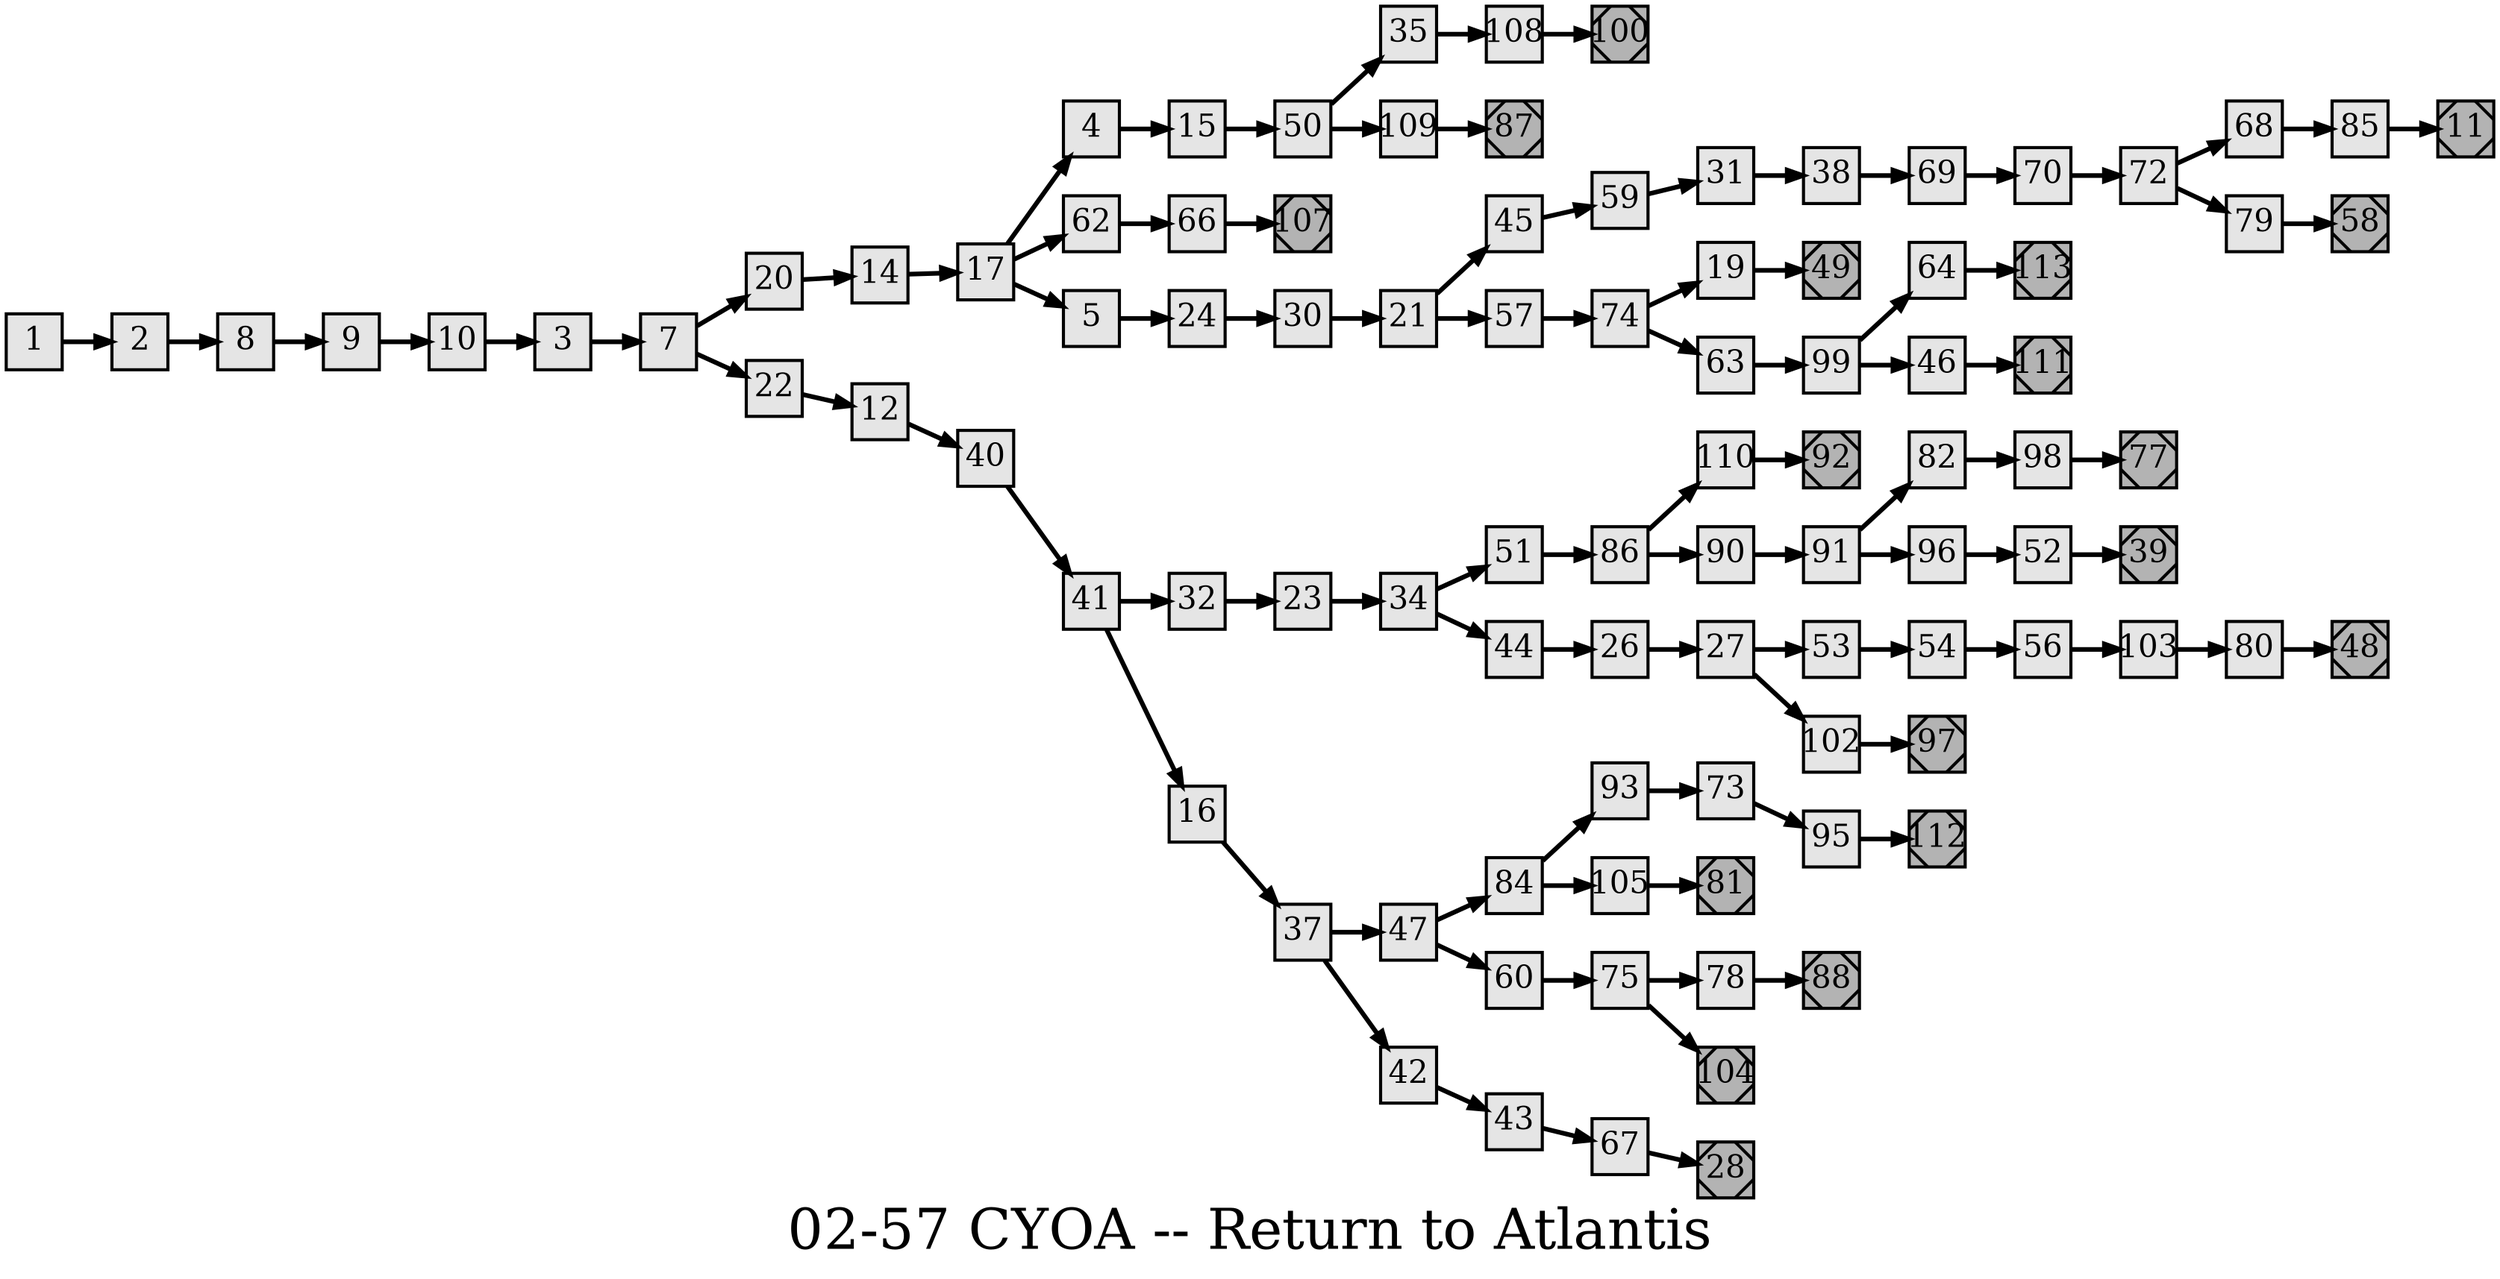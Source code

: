 digraph g{
  graph [ label="02-57 CYOA -- Return to Atlantis" rankdir=LR, ordering=out, fontsize=36, nodesep="0.35", ranksep="0.45"];
  node  [shape=rect, penwidth=2, fontsize=20, style=filled, fillcolor=grey90, margin="0,0", labelfloat=true, regular=true, fixedsize=true];
  edge  [labelfloat=true, penwidth=3, fontsize=12];
  // ---;
  // group  : Katz;
  // id     : 02-57;
  // gbid   : 447;
  // series : CYOA;
  // title  : Return to Atlantis;
  // author : R.A. Montgomery;
  // credit:;
  // - name : Cindy Lam;
  // role : encoder;
  // date : 2018-05-18;
  // render:;
  // - name   : small;
  // styles : gvStyles.txt;
  // engine : dot;
  // comment: >;
  
  // ---;
  
  // From | To;
  1 -> 2;
  2 -> 8;
  3 -> 7;
  4 -> 15;
  5 -> 24;
  7 -> 20;
  7 -> 22;
  8 -> 9;
  9 -> 10;
  10 -> 3;
  11	[ xlabel="E", shape=Msquare, fontsize=20, fillcolor=grey70, xlabel="" ];
  12 -> 40;
  14 -> 17;
  15 -> 50;
  16 -> 37;
  17 -> 4;
  17 -> 62;
  17 -> 5;
  19 -> 49;
  20 -> 14;
  21 -> 45;
  21 -> 57;
  22 -> 12;
  23 -> 34;
  24 -> 30;
  26 -> 27;
  27 -> 53;
  27 -> 102;
  28	[ xlabel="E", shape=Msquare, fontsize=20, fillcolor=grey70, xlabel="" ];
  30 -> 21;
  31 -> 38;
  32 -> 23;
  34 -> 51;
  34 -> 44;
  35 -> 108;
  37 -> 47;
  38 -> 69;
  37 -> 42;
  39	[ xlabel="E", shape=Msquare, fontsize=20, fillcolor=grey70, xlabel="" ];
  40 -> 41;
  41 -> 32;
  41 -> 16;
  42 -> 43;
  43 -> 67;
  44 -> 26;
  45 -> 59;
  46 -> 111;
  47 -> 84;
  47 -> 60;
  48	[ xlabel="E", shape=Msquare, fontsize=20, fillcolor=grey70, xlabel="" ];
  49	[ xlabel="E", shape=Msquare, fontsize=20, fillcolor=grey70, xlabel="" ];
  50 -> 35;
  50 -> 109;
  51 -> 86;
  52 -> 39;
  53 -> 54;
  54 -> 56;
  56 -> 103;
  57 -> 74;
  58	[ xlabel="E", shape=Msquare, fontsize=20, fillcolor=grey70, xlabel="" ];
  59 -> 31;
  60 -> 75;
  62 -> 66;
  63 -> 99;
  64 -> 113;
  66 -> 107;
  67 -> 28;
  68 -> 85;
  69 -> 70;
  70 -> 72;
  72 -> 68;
  72 -> 79;
  73 -> 95;
  74 -> 19;
  74 -> 63;
  75 -> 78;
  75 -> 104;
  77	[ xlabel="E", shape=Msquare, fontsize=20, fillcolor=grey70, xlabel="" ];
  78 -> 88;
  79 -> 58;
  80 -> 48;
  81	[ xlabel="E", shape=Msquare, fontsize=20, fillcolor=grey70, xlabel="" ];
  82 -> 98;
  84 -> 93;
  84 -> 105;
  85 -> 11;
  86 -> 110;
  86 -> 90;
  87	[ xlabel="E", shape=Msquare, fontsize=20, fillcolor=grey70, xlabel="" ];
  88	[ xlabel="E", shape=Msquare, fontsize=20, fillcolor=grey70, xlabel="" ];
  90 -> 91;
  91 -> 82;
  91 -> 96;
  92	[ xlabel="E", shape=Msquare, fontsize=20, fillcolor=grey70, xlabel="" ];
  93 -> 73;
  95 -> 112;
  96 -> 52;
  97	[ xlabel="E", shape=Msquare, fontsize=20, fillcolor=grey70, xlabel="" ];
  98 -> 77;
  99 -> 64;
  99 -> 46;
  100	[ xlabel="E", shape=Msquare, fontsize=20, fillcolor=grey70, xlabel="" ];
  102 -> 97;
  103 -> 80;
  104	[ xlabel="E", shape=Msquare, fontsize=20, fillcolor=grey70, xlabel="" ];
  105 -> 81;
  107	[ xlabel="E", shape=Msquare, fontsize=20, fillcolor=grey70, xlabel="" ];
  108 -> 100;
  109 -> 87;
  110 -> 92;
  111	[ xlabel="E", shape=Msquare, fontsize=20, fillcolor=grey70, xlabel="" ];
  112	[ xlabel="E", shape=Msquare, fontsize=20, fillcolor=grey70, xlabel="" ];
  113	[ xlabel="E", shape=Msquare, fontsize=20, fillcolor=grey70, xlabel="" ];

  // Illustrations;
  
  1	[ xlabel="ILL", image="illustration-full.png", xlabel="" ];
  7	[ xlabel="ILL", image="illustration-full.png", xlabel="" ];
  12	[ xlabel="ILL", image="illustration-full.png", xlabel="" ];
  19	[ xlabel="ILL", image="illustration-full.png", xlabel="" ];
  24	[ xlabel="ILL", image="illustration-full.png", xlabel="" ];
  28	[ xlabel="ILL", image="illustration-full.png", xlabel="" ];
  32	[ xlabel="ILL", image="illustration-full.png", xlabel="" ];
  37	[ xlabel="ILL", image="illustration-full.png", xlabel="" ];
  54	[ xlabel="ILL", image="illustration-full.png", xlabel="" ];
  60	[ xlabel="ILL", image="illustration-full.png", xlabel="" ];
  64	[ xlabel="ILL", image="illustration-full.png", xlabel="" ];
  70	[ xlabel="ILL", image="illustration-full.png", xlabel="" ];
  77	[ xlabel="ILL", image="illustration-full.png", xlabel="" ];
  82	[ xlabel="ILL", image="illustration-full.png", xlabel="" ];
  88	[ xlabel="ILL", image="illustration-full.png", xlabel="" ];
  95	[ xlabel="ILL", image="illustration-full.png", xlabel="" ];
  100	[ xlabel="ILL", image="illustration-full.png", xlabel="" ];
  107	[ xlabel="ILL", image="illustration-full.png", xlabel="" ];
}


